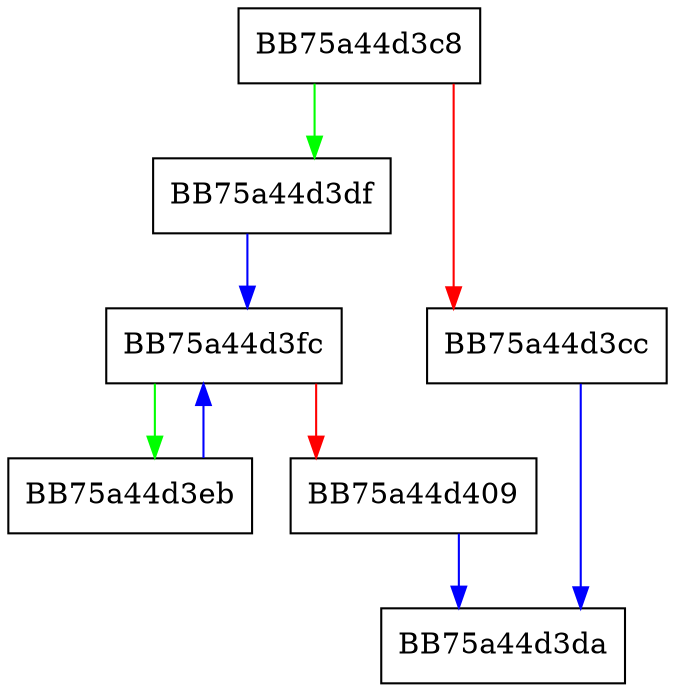 digraph lua_settop {
  node [shape="box"];
  graph [splines=ortho];
  BB75a44d3c8 -> BB75a44d3df [color="green"];
  BB75a44d3c8 -> BB75a44d3cc [color="red"];
  BB75a44d3cc -> BB75a44d3da [color="blue"];
  BB75a44d3df -> BB75a44d3fc [color="blue"];
  BB75a44d3eb -> BB75a44d3fc [color="blue"];
  BB75a44d3fc -> BB75a44d3eb [color="green"];
  BB75a44d3fc -> BB75a44d409 [color="red"];
  BB75a44d409 -> BB75a44d3da [color="blue"];
}